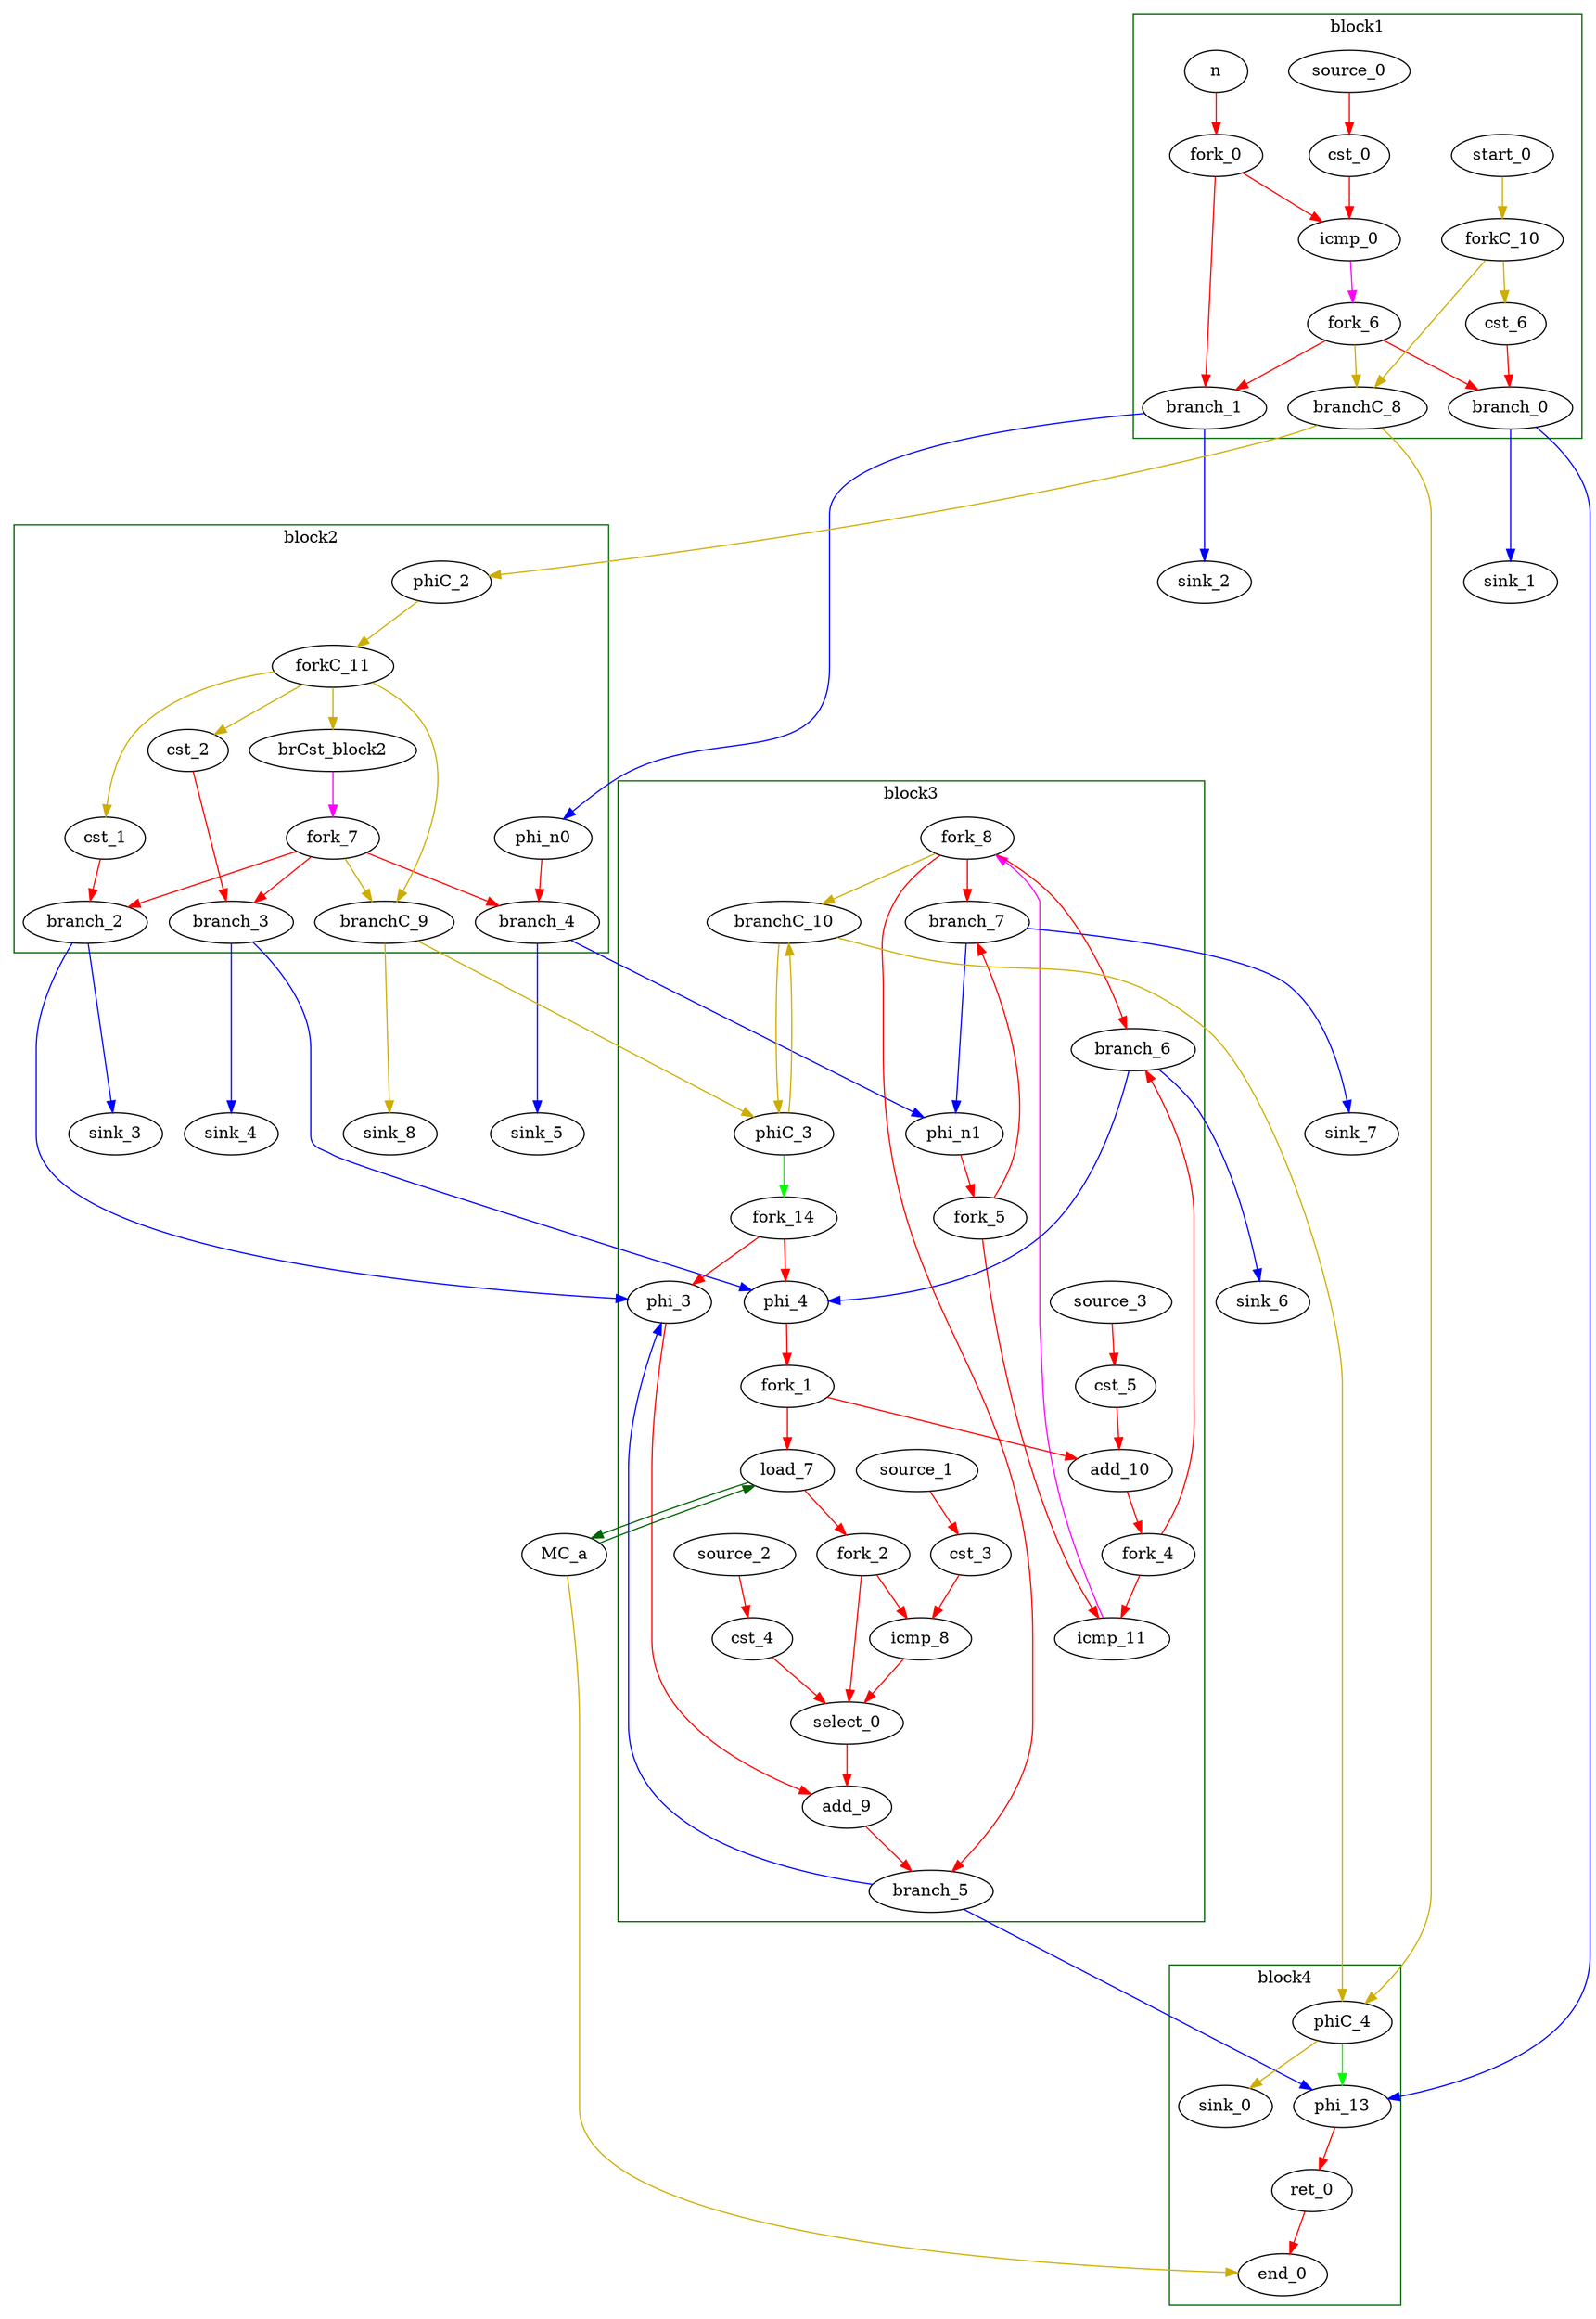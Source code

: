 Digraph G {
	splines=spline;
//DHLS version: 0.1.1" [shape = "none" pos = "20,20!"]
		"n" [type = "Entry", bbID= 1, in = "in1:32", out = "out1:32"];
		"cst_0" [type = "Constant", bbID= 1, in = "in1:1", out = "out1:1", value = "0x00000000"];
		"icmp_0" [type = "Operator", bbID= 1, op = "icmp_sgt_op", in = "in1:32 in2:32 ", out = "out1:1 ", delay=3.439, latency=0, II=1];
		"brCst_block2" [type = "Constant", bbID= 2, in = "in1:1", out = "out1:1", value = "0x1"];
		"cst_1" [type = "Constant", bbID= 2, in = "in1:1", out = "out1:1", value = "0x00000000"];
		"phi_3" [type = "Mux", bbID= 3, in = "in1?:1 in2:32 in3:32 ", out = "out1:32", delay=1.624];
		"cst_2" [type = "Constant", bbID= 2, in = "in1:1", out = "out1:1", value = "0x00000000"];
		"phi_4" [type = "Mux", bbID= 3, in = "in1?:1 in2:31 in3:31 ", out = "out1:31", delay=1.624];
		"load_7" [type = "Operator", bbID= 3, op = "mc_load_op", bbID= 3, portId= 0, in = "in1:32 in2:31 ", out = "out1:32 out2:31 ", delay=7.999, latency=2, II=1];
		"cst_3" [type = "Constant", bbID= 3, in = "in1:4", out = "out1:4", value = "0x0000000A"];
		"icmp_8" [type = "Operator", bbID= 3, op = "icmp_sgt_op", in = "in1:32 in2:32 ", out = "out1:1 ", delay=3.439, latency=0, II=1];
		"cst_4" [type = "Constant", bbID= 3, in = "in1:1", out = "out1:1", value = "0x00000000"];
		"select_0" [type = "Operator", bbID= 3, op = "select_op", in = "in1?:1 in2+:32 in3-:32 ", out = "out1:32 ", trueFrac=0.2, delay=0.000, latency=0, II=1];
		"add_9" [type = "Operator", bbID= 3, op = "add_op", in = "in1:32 in2:32 ", out = "out1:32 ", delay=3.146, latency=0, II=1];
		"cst_5" [type = "Constant", bbID= 3, in = "in1:1", out = "out1:1", value = "0x00000001"];
		"add_10" [type = "Operator", bbID= 3, op = "add_op", in = "in1:31 in2:31 ", out = "out1:31 ", delay=3.146, latency=0, II=1];
		"icmp_11" [type = "Operator", bbID= 3, op = "icmp_slt_op", in = "in1:32 in2:32 ", out = "out1:1 ", delay=3.439, latency=0, II=1];
		"cst_6" [type = "Constant", bbID= 1, in = "in1:1", out = "out1:1", value = "0x00000000"];
		"phi_13" [type = "Mux", bbID= 4, in = "in1?:1 in2:32 in3:32 ", out = "out1:32", delay=1.624];
		"ret_0" [type = "Operator", bbID= 4, op = "ret_op", in = "in1:32 ", out = "out1:32 ", delay=0.000, latency=0, II=1];
		"phi_n0" [type = "Merge", bbID= 2, in = "in1:32 ", out = "out1:32", delay=0.000];
		"phi_n1" [type = "Merge", bbID= 3, in = "in1:32 in2:32 ", out = "out1:32", delay=1.624];
		"fork_0" [type = "Fork", bbID= 1, in = "in1:32", out = "out1:32 out2:32 "];
		"fork_1" [type = "Fork", bbID= 3, in = "in1:31", out = "out1:31 out2:31 "];
		"fork_2" [type = "Fork", bbID= 3, in = "in1:32", out = "out1:32 out2:32 "];
		"fork_4" [type = "Fork", bbID= 3, in = "in1:31", out = "out1:31 out2:31 "];
		"fork_5" [type = "Fork", bbID= 3, in = "in1:32", out = "out1:32 out2:32 "];
		"branch_0" [type = "Branch", bbID= 1,  in = "in1:1 in2?:1", out = "out1+:1 out2-:1"];
		"branch_1" [type = "Branch", bbID= 1,  in = "in1:32 in2?:1", out = "out1+:32 out2-:32"];
		"fork_6" [type = "Fork", bbID= 1, in = "in1:1", out = "out1:1 out2:1 out3:1 "];
		"branch_2" [type = "Branch", bbID= 2,  in = "in1:1 in2?:1", out = "out1+:1 out2-:1"];
		"branch_3" [type = "Branch", bbID= 2,  in = "in1:1 in2?:1", out = "out1+:1 out2-:1"];
		"branch_4" [type = "Branch", bbID= 2,  in = "in1:32 in2?:1", out = "out1+:32 out2-:32"];
		"fork_7" [type = "Fork", bbID= 2, in = "in1:1", out = "out1:1 out2:1 out3:1 out4:1 "];
		"branch_5" [type = "Branch", bbID= 3,  in = "in1:32 in2?:1", out = "out1+:32 out2-:32"];
		"branch_6" [type = "Branch", bbID= 3,  in = "in1:31 in2?:1", out = "out1+:31 out2-:31"];
		"branch_7" [type = "Branch", bbID= 3,  in = "in1:32 in2?:1", out = "out1+:32 out2-:32"];
		"fork_8" [type = "Fork", bbID= 3, in = "in1:1", out = "out1:1 out2:1 out3:1 out4:1 "];
		"MC_a" [type = "MC", bbID= 0, in = "in1:31*l0a ", out = "out1:32*l0d out2:0*e ", memory = "a", bbcount = 0, ldcount = 1, stcount = 0];
		"end_0" [type = "Exit", bbID= 0, in = "in1:0*e in2:32 ", out = "out1:32"];
		"start_0" [type = "Entry", control= "true", bbID= 1, in = "in1:0", out = "out1:0"];
		"forkC_10" [type = "Fork", bbID= 1, in = "in1:0", out = "out1:0 out2:0 "];
		"branchC_8" [type = "Branch", bbID= 1,  in = "in1:0 in2?:1", out = "out1+:0 out2-:0"];
		"phiC_2" [type = "Merge", bbID= 2, in = "in1:0 ", out = "out1:0", delay=0.000];
		"forkC_11" [type = "Fork", bbID= 2, in = "in1:0", out = "out1:0 out2:0 out3:0 out4:0 "];
		"branchC_9" [type = "Branch", bbID= 2,  in = "in1:0 in2?:1", out = "out1+:0 out2-:0"];
		"phiC_3" [type = "CntrlMerge", bbID= 3, in = "in1:0 in2:0 ", out = "out1:0 out2?:1", delay=0.000];
		"branchC_10" [type = "Branch", bbID= 3,  in = "in1:0 in2?:1", out = "out1+:0 out2-:0"];
		"phiC_4" [type = "CntrlMerge", bbID= 4, in = "in1:0 in2:0 ", out = "out1:0 out2?:1", delay=0.000];
		"sink_0" [type = "Sink", bbID= 0, in = "in1:0"];
		"sink_1" [type = "Sink", bbID= 0, in = "in1:1"];
		"sink_2" [type = "Sink", bbID= 0, in = "in1:32"];
		"sink_3" [type = "Sink", bbID= 0, in = "in1:1"];
		"sink_4" [type = "Sink", bbID= 0, in = "in1:1"];
		"sink_5" [type = "Sink", bbID= 0, in = "in1:32"];
		"sink_6" [type = "Sink", bbID= 0, in = "in1:31"];
		"sink_7" [type = "Sink", bbID= 0, in = "in1:32"];
		"sink_8" [type = "Sink", bbID= 0, in = "in1:0"];
		"source_0" [type = "Source", bbID= 1, out = "out1:1"];
		"source_1" [type = "Source", bbID= 3, out = "out1:4"];
		"source_2" [type = "Source", bbID= 3, out = "out1:1"];
		"source_3" [type = "Source", bbID= 3, out = "out1:1"];
		"fork_14" [type = "Fork", bbID= 3, in = "in1:1", out = "out1:1 out2:1 "];
		"load_7" -> "MC_a" [color = "darkgreen", mem_address = "true", from = "out2", to = "in1"];
		"MC_a" -> "load_7" [color = "darkgreen", mem_address = "false", from = "out1", to = "in1"];
		"MC_a" -> "end_0" [color = "gold3", from = "out2", to = "in1"];
	subgraph cluster_0 {
	color = "darkgreen";
		label = "block1";
		"n" -> "fork_0" [color = "red", from = "out1", to = "in1"];
		"cst_0" -> "icmp_0" [color = "red", from = "out1", to = "in2"];
		"icmp_0" -> "fork_6" [color = "magenta", from = "out1", to = "in1"];
		"cst_6" -> "branch_0" [color = "red", from = "out1", to = "in1"];
		"fork_0" -> "icmp_0" [color = "red", from = "out1", to = "in1"];
		"fork_0" -> "branch_1" [color = "red", from = "out2", to = "in1"];
		"fork_6" -> "branch_1" [color = "red", from = "out1", to = "in2"];
		"fork_6" -> "branch_0" [color = "red", from = "out2", to = "in2"];
		"fork_6" -> "branchC_8" [color = "gold3", from = "out3", to = "in2"];
		"start_0" -> "forkC_10" [color = "gold3", from = "out1", to = "in1"];
		"forkC_10" -> "cst_6" [color = "gold3", from = "out1", to = "in1"];
		"forkC_10" -> "branchC_8" [color = "gold3", from = "out2", to = "in1"];
		"source_0" -> "cst_0" [color = "red", from = "out1", to = "in1"];
	}
		"branch_0" -> "phi_13" [color = "blue", minlen = 3, from = "out2", to = "in2"];
		"branch_0" -> "sink_1" [color = "blue", minlen = 3, from = "out1", to = "in1"];
		"branch_1" -> "phi_n0" [color = "blue", minlen = 3, from = "out1", to = "in1"];
		"branch_1" -> "sink_2" [color = "blue", minlen = 3, from = "out2", to = "in1"];
		"branchC_8" -> "phiC_2" [color = "gold3", minlen = 3, from = "out1", to = "in1"];
		"branchC_8" -> "phiC_4" [color = "gold3", minlen = 3, from = "out2", to = "in1"];
	subgraph cluster_1 {
	color = "darkgreen";
		label = "block2";
		"brCst_block2" -> "fork_7" [color = "magenta", from = "out1", to = "in1"];
		"cst_1" -> "branch_2" [color = "red", from = "out1", to = "in1"];
		"cst_2" -> "branch_3" [color = "red", from = "out1", to = "in1"];
		"phi_n0" -> "branch_4" [color = "red", from = "out1", to = "in1"];
		"fork_7" -> "branch_4" [color = "red", from = "out1", to = "in2"];
		"fork_7" -> "branch_3" [color = "red", from = "out2", to = "in2"];
		"fork_7" -> "branch_2" [color = "red", from = "out3", to = "in2"];
		"fork_7" -> "branchC_9" [color = "gold3", from = "out4", to = "in2"];
		"phiC_2" -> "forkC_11" [color = "gold3", from = "out1", to = "in1"];
		"forkC_11" -> "cst_1" [color = "gold3", from = "out1", to = "in1"];
		"forkC_11" -> "cst_2" [color = "gold3", from = "out2", to = "in1"];
		"forkC_11" -> "branchC_9" [color = "gold3", from = "out3", to = "in1"];
		"forkC_11" -> "brCst_block2" [color = "gold3", from = "out4", to = "in1"];
	}
		"branch_2" -> "phi_3" [color = "blue", minlen = 3, from = "out1", to = "in2"];
		"branch_2" -> "sink_3" [color = "blue", minlen = 3, from = "out2", to = "in1"];
		"branch_3" -> "phi_4" [color = "blue", minlen = 3, from = "out1", to = "in2"];
		"branch_3" -> "sink_4" [color = "blue", minlen = 3, from = "out2", to = "in1"];
		"branch_4" -> "phi_n1" [color = "blue", minlen = 3, from = "out1", to = "in1"];
		"branch_4" -> "sink_5" [color = "blue", minlen = 3, from = "out2", to = "in1"];
		"branchC_9" -> "phiC_3" [color = "gold3", minlen = 3, from = "out1", to = "in1"];
		"branchC_9" -> "sink_8" [color = "gold3", minlen = 3, from = "out2", to = "in1"];
	subgraph cluster_2 {
	color = "darkgreen";
		label = "block3";
		"phi_3" -> "add_9" [color = "red", from = "out1", to = "in1"];
		"phi_4" -> "fork_1" [color = "red", from = "out1", to = "in1"];
		"load_7" -> "fork_2" [color = "red", from = "out1", to = "in1"];
		"cst_3" -> "icmp_8" [color = "red", from = "out1", to = "in2"];
		"icmp_8" -> "select_0" [color = "red", from = "out1", to = "in1"];
		"cst_4" -> "select_0" [color = "red", from = "out1", to = "in3"];
		"select_0" -> "add_9" [color = "red", from = "out1", to = "in2"];
		"add_9" -> "branch_5" [color = "red", from = "out1", to = "in1"];
		"cst_5" -> "add_10" [color = "red", from = "out1", to = "in2"];
		"add_10" -> "fork_4" [color = "red", from = "out1", to = "in1"];
		"icmp_11" -> "fork_8" [color = "magenta", from = "out1", to = "in1"];
		"phi_n1" -> "fork_5" [color = "red", from = "out1", to = "in1"];
		"fork_1" -> "add_10" [color = "red", from = "out1", to = "in1"];
		"fork_1" -> "load_7" [color = "red", from = "out2", to = "in2"];
		"fork_2" -> "icmp_8" [color = "red", from = "out1", to = "in1"];
		"fork_2" -> "select_0" [color = "red", from = "out2", to = "in2"];
		"fork_4" -> "icmp_11" [color = "red", from = "out1", to = "in1"];
		"fork_4" -> "branch_6" [color = "red", from = "out2", to = "in1"];
		"fork_5" -> "icmp_11" [color = "red", from = "out1", to = "in2"];
		"fork_5" -> "branch_7" [color = "red", from = "out2", to = "in1"];
		"fork_8" -> "branch_7" [color = "red", from = "out1", to = "in2"];
		"fork_8" -> "branch_6" [color = "red", from = "out2", to = "in2"];
		"fork_8" -> "branch_5" [color = "red", from = "out3", to = "in2"];
		"fork_8" -> "branchC_10" [color = "gold3", from = "out4", to = "in2"];
		"phiC_3" -> "fork_14" [color = "green", from = "out2", to = "in1"];
		"phiC_3" -> "branchC_10" [color = "gold3", from = "out1", to = "in1"];
		"source_1" -> "cst_3" [color = "red", from = "out1", to = "in1"];
		"source_2" -> "cst_4" [color = "red", from = "out1", to = "in1"];
		"source_3" -> "cst_5" [color = "red", from = "out1", to = "in1"];
		"fork_14" -> "phi_3" [color = "red", from = "out1", to = "in1"];
		"fork_14" -> "phi_4" [color = "red", from = "out2", to = "in1"];
	}
		"branch_5" -> "phi_3" [color = "blue", minlen = 3, from = "out1", to = "in3"];
		"branch_5" -> "phi_13" [color = "blue", minlen = 3, from = "out2", to = "in3"];
		"branch_6" -> "phi_4" [color = "blue", minlen = 3, from = "out1", to = "in3"];
		"branch_6" -> "sink_6" [color = "blue", minlen = 3, from = "out2", to = "in1"];
		"branch_7" -> "phi_n1" [color = "blue", minlen = 3, from = "out1", to = "in2"];
		"branch_7" -> "sink_7" [color = "blue", minlen = 3, from = "out2", to = "in1"];
		"branchC_10" -> "phiC_3" [color = "gold3", minlen = 3, from = "out1", to = "in2"];
		"branchC_10" -> "phiC_4" [color = "gold3", minlen = 3, from = "out2", to = "in2"];
	subgraph cluster_3 {
	color = "darkgreen";
		label = "block4";
		"phi_13" -> "ret_0" [color = "red", from = "out1", to = "in1"];
		"ret_0" -> "end_0" [color = "red", from = "out1", to = "in2"];
		"phiC_4" -> "phi_13" [color = "green", from = "out2", to = "in1"];
		"phiC_4" -> "sink_0" [color = "gold3", from = "out1", to = "in1"];
	}
}